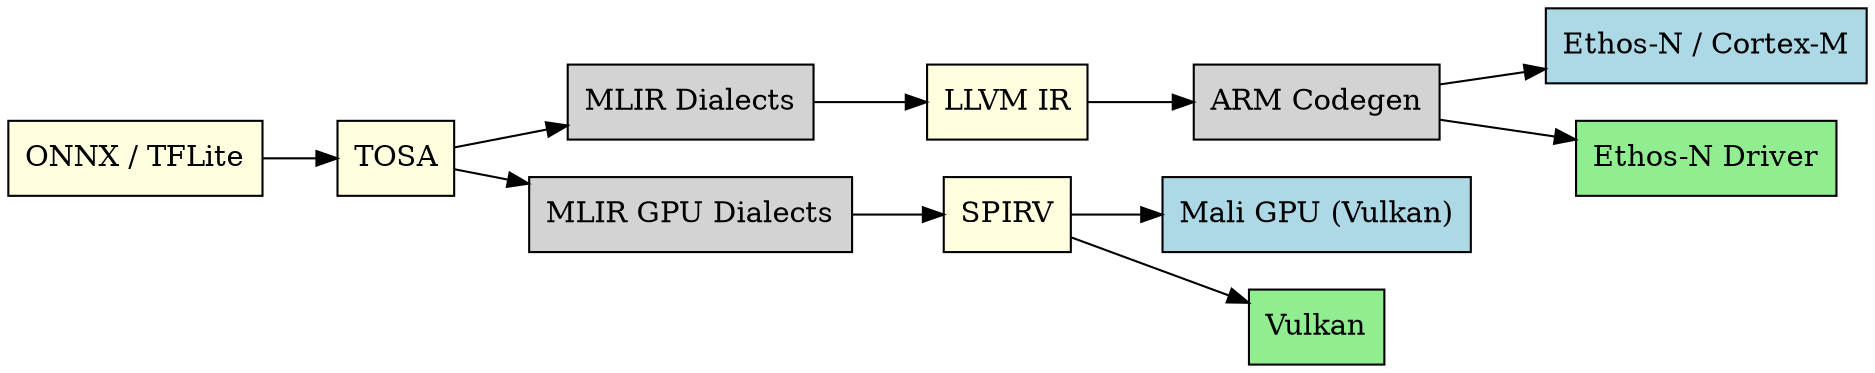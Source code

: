 
    digraph ARM_IR_Flow {
        rankdir=LR;

        node [shape=box];

        "ONNX / TFLite" [style=filled, fillcolor=lightyellow];
        TOSA [style=filled, fillcolor=lightyellow];
        "MLIR Dialects" [style=filled, fillcolor=lightgray];
        "LLVM IR" [style=filled, fillcolor=lightyellow];
        "ARM Codegen" [style=filled, fillcolor=lightgray];
        "Ethos-N / Cortex-M" [style=filled, fillcolor=lightblue];
        "MLIR GPU Dialects" [style=filled, fillcolor=lightgray];
        SPIRV [style=filled, fillcolor=lightyellow];
        "Mali GPU (Vulkan)" [style=filled, fillcolor=lightblue];
        "Ethos-N Driver" [style=filled, fillcolor=lightgreen];
        Vulkan [style=filled, fillcolor=lightgreen];

        "ONNX / TFLite" -> TOSA;

        TOSA -> "MLIR Dialects" -> "LLVM IR" -> "ARM Codegen" ->
        "Ethos-N / Cortex-M";
        "ARM Codegen" -> "Ethos-N Driver";

        TOSA -> "MLIR GPU Dialects" -> SPIRV -> "Mali GPU (Vulkan)";
        SPIRV -> Vulkan;
    }

